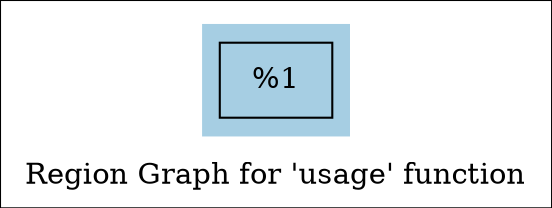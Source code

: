 digraph "Region Graph for 'usage' function" {
	label="Region Graph for 'usage' function";

	Node0x115cdb0 [shape=record,label="{%1}"];
	colorscheme = "paired12"
        subgraph cluster_0x147f4d0 {
          label = "";
          style = filled;
          color = 1
          Node0x115cdb0;
        }
}
